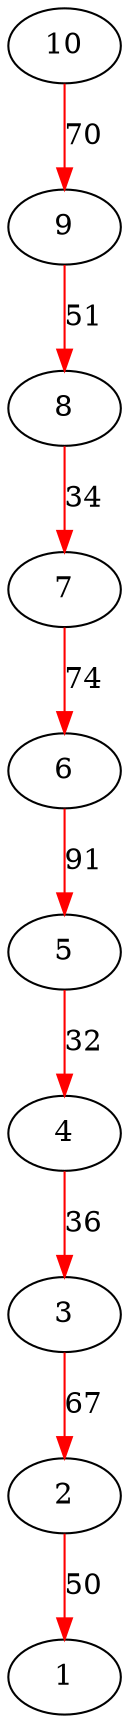 // Mesh network
digraph {
	edge [color=red label=50]
	2 -> 1
	edge [color=red label=67]
	3 -> 2
	edge [color=red label=36]
	4 -> 3
	edge [color=red label=32]
	5 -> 4
	edge [color=red label=91]
	6 -> 5
	edge [color=red label=74]
	7 -> 6
	edge [color=red label=34]
	8 -> 7
	edge [color=red label=51]
	9 -> 8
	edge [color=red label=70]
	10 -> 9
}

